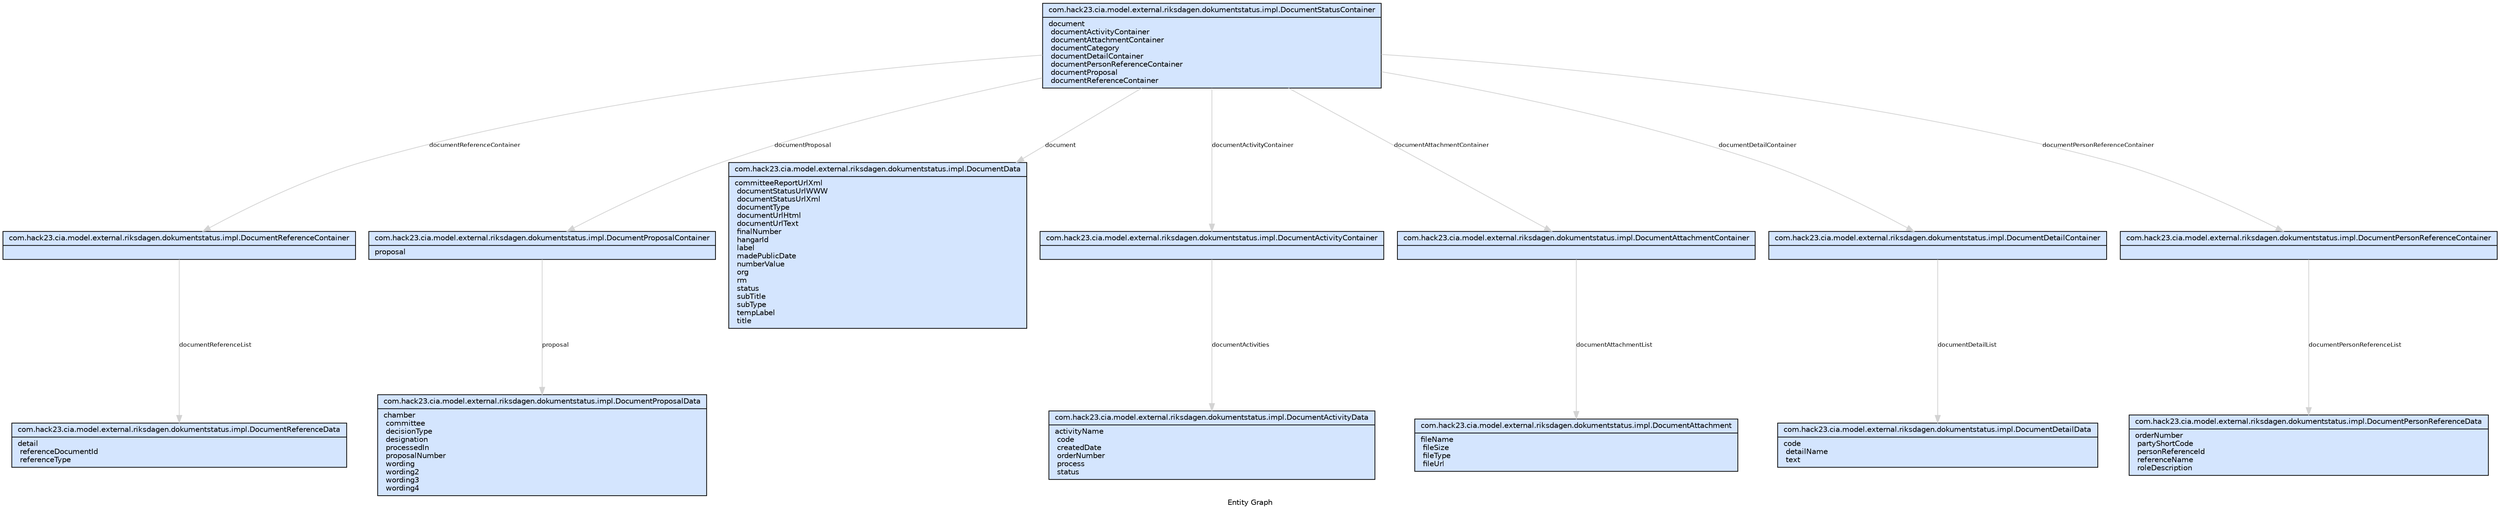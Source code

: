 digraph EntityGraph {
  compound=true;
    bgcolor="white"; 
    fontcolor="black"; fontname="Helvetica"; fontsize="10.0"; 
    ranksep="equally"; 
    label="Entity Graph"; 
    URL="http://tools.hibernate.org";
  edge [
        color="lightgrey", 
        fontcolor="black", 
        fontname="Helvetica", 
        fontsize="8.0",         
        labelangle=-25.0, 
        labeldistance=1.5
        ];
  node [
       fontcolor="black",
       fontname="Helvetica", 
       fontsize="10.0", 
       shape=record, 
       fillcolor="#D4E5FE", 
       style="solid,filled"];

  /* Node com.hack23.cia.model.external.riksdagen.dokumentstatus.impl.DocumentReferenceContainer */
  com_dot_hack23_dot_cia_dot_model_dot_external_dot_riksdagen_dot_dokumentstatus_dot_impl_dot_DocumentReferenceContainer [ label = "{ com\.hack23\.cia\.model\.external\.riksdagen\.dokumentstatus\.impl\.DocumentReferenceContainer| }", URL="com/hack23/cia/model/external/riksdagen/dokumentstatus/impl/DocumentReferenceContainer.html" ]
  /* Subclass edges for com.hack23.cia.model.external.riksdagen.dokumentstatus.impl.DocumentReferenceContainer */
  
  /* Property edges/nodes for com_dot_hack23_dot_cia_dot_model_dot_external_dot_riksdagen_dot_dokumentstatus_dot_impl_dot_DocumentReferenceContainer */
     com_dot_hack23_dot_cia_dot_model_dot_external_dot_riksdagen_dot_dokumentstatus_dot_impl_dot_DocumentReferenceContainer -> com_dot_hack23_dot_cia_dot_model_dot_external_dot_riksdagen_dot_dokumentstatus_dot_impl_dot_DocumentReferenceData [ 
        label="documentReferenceList" 
        ]
     
  /* Node com.hack23.cia.model.external.riksdagen.dokumentstatus.impl.DocumentDetailData */
  com_dot_hack23_dot_cia_dot_model_dot_external_dot_riksdagen_dot_dokumentstatus_dot_impl_dot_DocumentDetailData [ label = "{ com\.hack23\.cia\.model\.external\.riksdagen\.dokumentstatus\.impl\.DocumentDetailData| code\l detailName\l text\l }", URL="com/hack23/cia/model/external/riksdagen/dokumentstatus/impl/DocumentDetailData.html" ]
  /* Subclass edges for com.hack23.cia.model.external.riksdagen.dokumentstatus.impl.DocumentDetailData */
  
  /* Property edges/nodes for com_dot_hack23_dot_cia_dot_model_dot_external_dot_riksdagen_dot_dokumentstatus_dot_impl_dot_DocumentDetailData */
     
     
     
  /* Node com.hack23.cia.model.external.riksdagen.dokumentstatus.impl.DocumentProposalContainer */
  com_dot_hack23_dot_cia_dot_model_dot_external_dot_riksdagen_dot_dokumentstatus_dot_impl_dot_DocumentProposalContainer [ label = "{ com\.hack23\.cia\.model\.external\.riksdagen\.dokumentstatus\.impl\.DocumentProposalContainer| proposal\l }", URL="com/hack23/cia/model/external/riksdagen/dokumentstatus/impl/DocumentProposalContainer.html" ]
  /* Subclass edges for com.hack23.cia.model.external.riksdagen.dokumentstatus.impl.DocumentProposalContainer */
  
  /* Property edges/nodes for com_dot_hack23_dot_cia_dot_model_dot_external_dot_riksdagen_dot_dokumentstatus_dot_impl_dot_DocumentProposalContainer */
     com_dot_hack23_dot_cia_dot_model_dot_external_dot_riksdagen_dot_dokumentstatus_dot_impl_dot_DocumentProposalContainer -> com_dot_hack23_dot_cia_dot_model_dot_external_dot_riksdagen_dot_dokumentstatus_dot_impl_dot_DocumentProposalData [ 
        label="proposal" 
        ]
     
  /* Node com.hack23.cia.model.external.riksdagen.dokumentstatus.impl.DocumentStatusContainer */
  com_dot_hack23_dot_cia_dot_model_dot_external_dot_riksdagen_dot_dokumentstatus_dot_impl_dot_DocumentStatusContainer [ label = "{ com\.hack23\.cia\.model\.external\.riksdagen\.dokumentstatus\.impl\.DocumentStatusContainer| document\l documentActivityContainer\l documentAttachmentContainer\l documentCategory\l documentDetailContainer\l documentPersonReferenceContainer\l documentProposal\l documentReferenceContainer\l }", URL="com/hack23/cia/model/external/riksdagen/dokumentstatus/impl/DocumentStatusContainer.html" ]
  /* Subclass edges for com.hack23.cia.model.external.riksdagen.dokumentstatus.impl.DocumentStatusContainer */
  
  /* Property edges/nodes for com_dot_hack23_dot_cia_dot_model_dot_external_dot_riksdagen_dot_dokumentstatus_dot_impl_dot_DocumentStatusContainer */
     com_dot_hack23_dot_cia_dot_model_dot_external_dot_riksdagen_dot_dokumentstatus_dot_impl_dot_DocumentStatusContainer -> com_dot_hack23_dot_cia_dot_model_dot_external_dot_riksdagen_dot_dokumentstatus_dot_impl_dot_DocumentData [ 
        label="document" 
        ]
     
     com_dot_hack23_dot_cia_dot_model_dot_external_dot_riksdagen_dot_dokumentstatus_dot_impl_dot_DocumentStatusContainer -> com_dot_hack23_dot_cia_dot_model_dot_external_dot_riksdagen_dot_dokumentstatus_dot_impl_dot_DocumentActivityContainer [ 
        label="documentActivityContainer" 
        ]
     
     com_dot_hack23_dot_cia_dot_model_dot_external_dot_riksdagen_dot_dokumentstatus_dot_impl_dot_DocumentStatusContainer -> com_dot_hack23_dot_cia_dot_model_dot_external_dot_riksdagen_dot_dokumentstatus_dot_impl_dot_DocumentAttachmentContainer [ 
        label="documentAttachmentContainer" 
        ]
     
     
     com_dot_hack23_dot_cia_dot_model_dot_external_dot_riksdagen_dot_dokumentstatus_dot_impl_dot_DocumentStatusContainer -> com_dot_hack23_dot_cia_dot_model_dot_external_dot_riksdagen_dot_dokumentstatus_dot_impl_dot_DocumentDetailContainer [ 
        label="documentDetailContainer" 
        ]
     
     com_dot_hack23_dot_cia_dot_model_dot_external_dot_riksdagen_dot_dokumentstatus_dot_impl_dot_DocumentStatusContainer -> com_dot_hack23_dot_cia_dot_model_dot_external_dot_riksdagen_dot_dokumentstatus_dot_impl_dot_DocumentPersonReferenceContainer [ 
        label="documentPersonReferenceContainer" 
        ]
     
     com_dot_hack23_dot_cia_dot_model_dot_external_dot_riksdagen_dot_dokumentstatus_dot_impl_dot_DocumentStatusContainer -> com_dot_hack23_dot_cia_dot_model_dot_external_dot_riksdagen_dot_dokumentstatus_dot_impl_dot_DocumentProposalContainer [ 
        label="documentProposal" 
        ]
     
     com_dot_hack23_dot_cia_dot_model_dot_external_dot_riksdagen_dot_dokumentstatus_dot_impl_dot_DocumentStatusContainer -> com_dot_hack23_dot_cia_dot_model_dot_external_dot_riksdagen_dot_dokumentstatus_dot_impl_dot_DocumentReferenceContainer [ 
        label="documentReferenceContainer" 
        ]
     
  /* Node com.hack23.cia.model.external.riksdagen.dokumentstatus.impl.DocumentAttachment */
  com_dot_hack23_dot_cia_dot_model_dot_external_dot_riksdagen_dot_dokumentstatus_dot_impl_dot_DocumentAttachment [ label = "{ com\.hack23\.cia\.model\.external\.riksdagen\.dokumentstatus\.impl\.DocumentAttachment| fileName\l fileSize\l fileType\l fileUrl\l }", URL="com/hack23/cia/model/external/riksdagen/dokumentstatus/impl/DocumentAttachment.html" ]
  /* Subclass edges for com.hack23.cia.model.external.riksdagen.dokumentstatus.impl.DocumentAttachment */
  
  /* Property edges/nodes for com_dot_hack23_dot_cia_dot_model_dot_external_dot_riksdagen_dot_dokumentstatus_dot_impl_dot_DocumentAttachment */
     
     
     
     
  /* Node com.hack23.cia.model.external.riksdagen.dokumentstatus.impl.DocumentAttachmentContainer */
  com_dot_hack23_dot_cia_dot_model_dot_external_dot_riksdagen_dot_dokumentstatus_dot_impl_dot_DocumentAttachmentContainer [ label = "{ com\.hack23\.cia\.model\.external\.riksdagen\.dokumentstatus\.impl\.DocumentAttachmentContainer| }", URL="com/hack23/cia/model/external/riksdagen/dokumentstatus/impl/DocumentAttachmentContainer.html" ]
  /* Subclass edges for com.hack23.cia.model.external.riksdagen.dokumentstatus.impl.DocumentAttachmentContainer */
  
  /* Property edges/nodes for com_dot_hack23_dot_cia_dot_model_dot_external_dot_riksdagen_dot_dokumentstatus_dot_impl_dot_DocumentAttachmentContainer */
     com_dot_hack23_dot_cia_dot_model_dot_external_dot_riksdagen_dot_dokumentstatus_dot_impl_dot_DocumentAttachmentContainer -> com_dot_hack23_dot_cia_dot_model_dot_external_dot_riksdagen_dot_dokumentstatus_dot_impl_dot_DocumentAttachment [ 
        label="documentAttachmentList" 
        ]
     
  /* Node com.hack23.cia.model.external.riksdagen.dokumentstatus.impl.DocumentDetailContainer */
  com_dot_hack23_dot_cia_dot_model_dot_external_dot_riksdagen_dot_dokumentstatus_dot_impl_dot_DocumentDetailContainer [ label = "{ com\.hack23\.cia\.model\.external\.riksdagen\.dokumentstatus\.impl\.DocumentDetailContainer| }", URL="com/hack23/cia/model/external/riksdagen/dokumentstatus/impl/DocumentDetailContainer.html" ]
  /* Subclass edges for com.hack23.cia.model.external.riksdagen.dokumentstatus.impl.DocumentDetailContainer */
  
  /* Property edges/nodes for com_dot_hack23_dot_cia_dot_model_dot_external_dot_riksdagen_dot_dokumentstatus_dot_impl_dot_DocumentDetailContainer */
     com_dot_hack23_dot_cia_dot_model_dot_external_dot_riksdagen_dot_dokumentstatus_dot_impl_dot_DocumentDetailContainer -> com_dot_hack23_dot_cia_dot_model_dot_external_dot_riksdagen_dot_dokumentstatus_dot_impl_dot_DocumentDetailData [ 
        label="documentDetailList" 
        ]
     
  /* Node com.hack23.cia.model.external.riksdagen.dokumentstatus.impl.DocumentData */
  com_dot_hack23_dot_cia_dot_model_dot_external_dot_riksdagen_dot_dokumentstatus_dot_impl_dot_DocumentData [ label = "{ com\.hack23\.cia\.model\.external\.riksdagen\.dokumentstatus\.impl\.DocumentData| committeeReportUrlXml\l documentStatusUrlWWW\l documentStatusUrlXml\l documentType\l documentUrlHtml\l documentUrlText\l finalNumber\l hangarId\l label\l madePublicDate\l numberValue\l org\l rm\l status\l subTitle\l subType\l tempLabel\l title\l }", URL="com/hack23/cia/model/external/riksdagen/dokumentstatus/impl/DocumentData.html" ]
  /* Subclass edges for com.hack23.cia.model.external.riksdagen.dokumentstatus.impl.DocumentData */
  
  /* Property edges/nodes for com_dot_hack23_dot_cia_dot_model_dot_external_dot_riksdagen_dot_dokumentstatus_dot_impl_dot_DocumentData */
     
     
     
     
     
     
     
     
     
     
     
     
     
     
     
     
     
     
  /* Node com.hack23.cia.model.external.riksdagen.dokumentstatus.impl.DocumentActivityData */
  com_dot_hack23_dot_cia_dot_model_dot_external_dot_riksdagen_dot_dokumentstatus_dot_impl_dot_DocumentActivityData [ label = "{ com\.hack23\.cia\.model\.external\.riksdagen\.dokumentstatus\.impl\.DocumentActivityData| activityName\l code\l createdDate\l orderNumber\l process\l status\l }", URL="com/hack23/cia/model/external/riksdagen/dokumentstatus/impl/DocumentActivityData.html" ]
  /* Subclass edges for com.hack23.cia.model.external.riksdagen.dokumentstatus.impl.DocumentActivityData */
  
  /* Property edges/nodes for com_dot_hack23_dot_cia_dot_model_dot_external_dot_riksdagen_dot_dokumentstatus_dot_impl_dot_DocumentActivityData */
     
     
     
     
     
     
  /* Node com.hack23.cia.model.external.riksdagen.dokumentstatus.impl.DocumentActivityContainer */
  com_dot_hack23_dot_cia_dot_model_dot_external_dot_riksdagen_dot_dokumentstatus_dot_impl_dot_DocumentActivityContainer [ label = "{ com\.hack23\.cia\.model\.external\.riksdagen\.dokumentstatus\.impl\.DocumentActivityContainer| }", URL="com/hack23/cia/model/external/riksdagen/dokumentstatus/impl/DocumentActivityContainer.html" ]
  /* Subclass edges for com.hack23.cia.model.external.riksdagen.dokumentstatus.impl.DocumentActivityContainer */
  
  /* Property edges/nodes for com_dot_hack23_dot_cia_dot_model_dot_external_dot_riksdagen_dot_dokumentstatus_dot_impl_dot_DocumentActivityContainer */
     com_dot_hack23_dot_cia_dot_model_dot_external_dot_riksdagen_dot_dokumentstatus_dot_impl_dot_DocumentActivityContainer -> com_dot_hack23_dot_cia_dot_model_dot_external_dot_riksdagen_dot_dokumentstatus_dot_impl_dot_DocumentActivityData [ 
        label="documentActivities" 
        ]
     
  /* Node com.hack23.cia.model.external.riksdagen.dokumentstatus.impl.DocumentReferenceData */
  com_dot_hack23_dot_cia_dot_model_dot_external_dot_riksdagen_dot_dokumentstatus_dot_impl_dot_DocumentReferenceData [ label = "{ com\.hack23\.cia\.model\.external\.riksdagen\.dokumentstatus\.impl\.DocumentReferenceData| detail\l referenceDocumentId\l referenceType\l }", URL="com/hack23/cia/model/external/riksdagen/dokumentstatus/impl/DocumentReferenceData.html" ]
  /* Subclass edges for com.hack23.cia.model.external.riksdagen.dokumentstatus.impl.DocumentReferenceData */
  
  /* Property edges/nodes for com_dot_hack23_dot_cia_dot_model_dot_external_dot_riksdagen_dot_dokumentstatus_dot_impl_dot_DocumentReferenceData */
     
     
     
  /* Node com.hack23.cia.model.external.riksdagen.dokumentstatus.impl.DocumentPersonReferenceData */
  com_dot_hack23_dot_cia_dot_model_dot_external_dot_riksdagen_dot_dokumentstatus_dot_impl_dot_DocumentPersonReferenceData [ label = "{ com\.hack23\.cia\.model\.external\.riksdagen\.dokumentstatus\.impl\.DocumentPersonReferenceData| orderNumber\l partyShortCode\l personReferenceId\l referenceName\l roleDescription\l }", URL="com/hack23/cia/model/external/riksdagen/dokumentstatus/impl/DocumentPersonReferenceData.html" ]
  /* Subclass edges for com.hack23.cia.model.external.riksdagen.dokumentstatus.impl.DocumentPersonReferenceData */
  
  /* Property edges/nodes for com_dot_hack23_dot_cia_dot_model_dot_external_dot_riksdagen_dot_dokumentstatus_dot_impl_dot_DocumentPersonReferenceData */
     
     
     
     
     
  /* Node com.hack23.cia.model.external.riksdagen.dokumentstatus.impl.DocumentPersonReferenceContainer */
  com_dot_hack23_dot_cia_dot_model_dot_external_dot_riksdagen_dot_dokumentstatus_dot_impl_dot_DocumentPersonReferenceContainer [ label = "{ com\.hack23\.cia\.model\.external\.riksdagen\.dokumentstatus\.impl\.DocumentPersonReferenceContainer| }", URL="com/hack23/cia/model/external/riksdagen/dokumentstatus/impl/DocumentPersonReferenceContainer.html" ]
  /* Subclass edges for com.hack23.cia.model.external.riksdagen.dokumentstatus.impl.DocumentPersonReferenceContainer */
  
  /* Property edges/nodes for com_dot_hack23_dot_cia_dot_model_dot_external_dot_riksdagen_dot_dokumentstatus_dot_impl_dot_DocumentPersonReferenceContainer */
     com_dot_hack23_dot_cia_dot_model_dot_external_dot_riksdagen_dot_dokumentstatus_dot_impl_dot_DocumentPersonReferenceContainer -> com_dot_hack23_dot_cia_dot_model_dot_external_dot_riksdagen_dot_dokumentstatus_dot_impl_dot_DocumentPersonReferenceData [ 
        label="documentPersonReferenceList" 
        ]
     
  /* Node com.hack23.cia.model.external.riksdagen.dokumentstatus.impl.DocumentProposalData */
  com_dot_hack23_dot_cia_dot_model_dot_external_dot_riksdagen_dot_dokumentstatus_dot_impl_dot_DocumentProposalData [ label = "{ com\.hack23\.cia\.model\.external\.riksdagen\.dokumentstatus\.impl\.DocumentProposalData| chamber\l committee\l decisionType\l designation\l processedIn\l proposalNumber\l wording\l wording2\l wording3\l wording4\l }", URL="com/hack23/cia/model/external/riksdagen/dokumentstatus/impl/DocumentProposalData.html" ]
  /* Subclass edges for com.hack23.cia.model.external.riksdagen.dokumentstatus.impl.DocumentProposalData */
  
  /* Property edges/nodes for com_dot_hack23_dot_cia_dot_model_dot_external_dot_riksdagen_dot_dokumentstatus_dot_impl_dot_DocumentProposalData */
     
     
     
     
     
     
     
     
     
     

}

